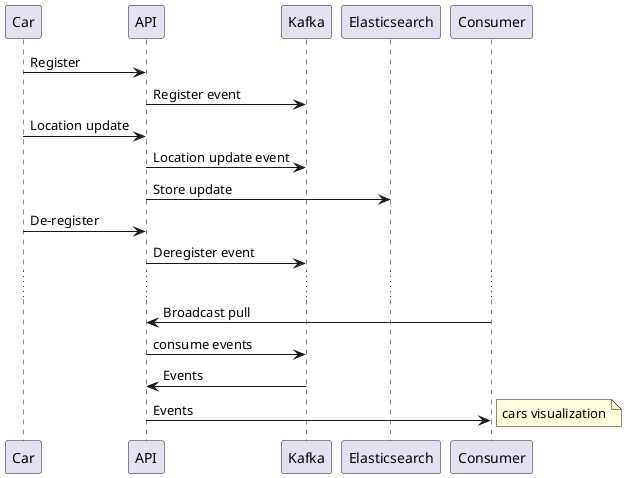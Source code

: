 @startuml
Car -> API: Register
API -> Kafka: Register event
Car -> API: Location update
API -> Kafka: Location update event
API -> Elasticsearch: Store update
Car -> API: De-register
API -> Kafka: Deregister event
...
Consumer -> API: Broadcast pull
API -> Kafka: consume events
Kafka -> API: Events
API -> Consumer: Events
note right: cars visualization

@enduml